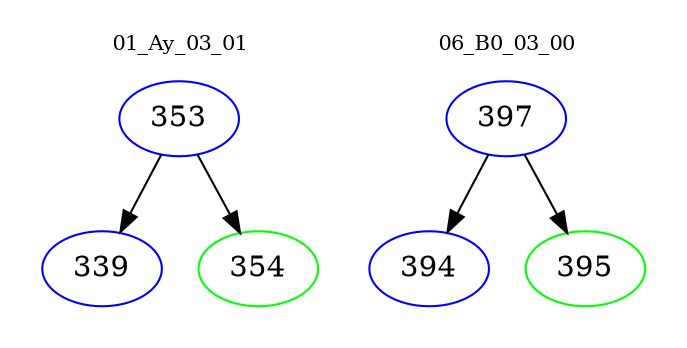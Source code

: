 digraph{
subgraph cluster_0 {
color = white
label = "01_Ay_03_01";
fontsize=10;
T0_353 [label="353", color="blue"]
T0_353 -> T0_339 [color="black"]
T0_339 [label="339", color="blue"]
T0_353 -> T0_354 [color="black"]
T0_354 [label="354", color="green"]
}
subgraph cluster_1 {
color = white
label = "06_B0_03_00";
fontsize=10;
T1_397 [label="397", color="blue"]
T1_397 -> T1_394 [color="black"]
T1_394 [label="394", color="blue"]
T1_397 -> T1_395 [color="black"]
T1_395 [label="395", color="green"]
}
}
